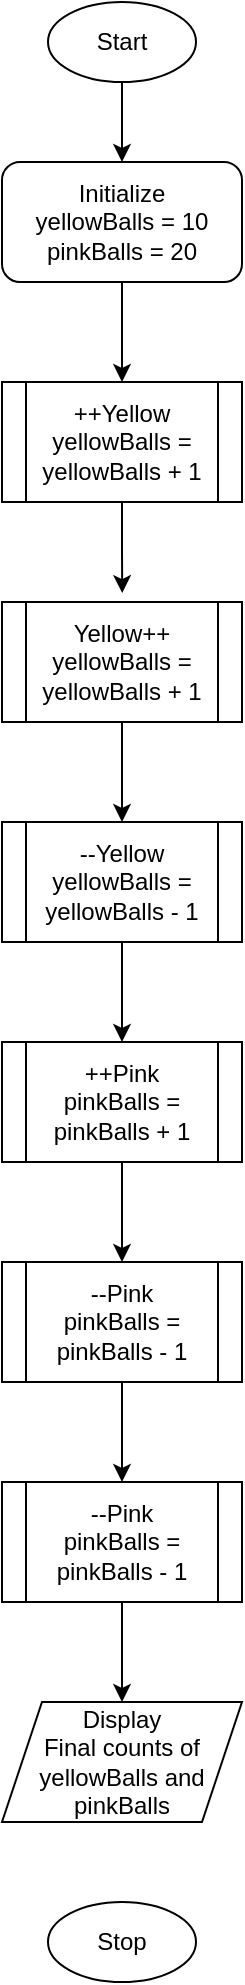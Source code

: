 <mxfile version="21.6.8" type="device">
  <diagram name="Page-1" id="jwHn1keely0I3LA4fcL2">
    <mxGraphModel dx="1020" dy="676" grid="1" gridSize="10" guides="1" tooltips="1" connect="1" arrows="1" fold="1" page="1" pageScale="1" pageWidth="827" pageHeight="1169" math="0" shadow="0">
      <root>
        <mxCell id="0" />
        <mxCell id="1" parent="0" />
        <mxCell id="7PMAl1TRIFQD6mpDS7yO-3" style="edgeStyle=orthogonalEdgeStyle;rounded=0;orthogonalLoop=1;jettySize=auto;html=1;" edge="1" parent="1" source="7PMAl1TRIFQD6mpDS7yO-1" target="7PMAl1TRIFQD6mpDS7yO-2">
          <mxGeometry relative="1" as="geometry" />
        </mxCell>
        <mxCell id="7PMAl1TRIFQD6mpDS7yO-1" value="Start" style="ellipse;whiteSpace=wrap;html=1;" vertex="1" parent="1">
          <mxGeometry x="377" y="50" width="74" height="40" as="geometry" />
        </mxCell>
        <mxCell id="7PMAl1TRIFQD6mpDS7yO-18" style="edgeStyle=orthogonalEdgeStyle;rounded=0;orthogonalLoop=1;jettySize=auto;html=1;entryX=0.5;entryY=0;entryDx=0;entryDy=0;" edge="1" parent="1" source="7PMAl1TRIFQD6mpDS7yO-2" target="7PMAl1TRIFQD6mpDS7yO-4">
          <mxGeometry relative="1" as="geometry" />
        </mxCell>
        <mxCell id="7PMAl1TRIFQD6mpDS7yO-2" value="Initialize&lt;br&gt;yellowBalls = 10&lt;br&gt;pinkBalls = 20" style="rounded=1;whiteSpace=wrap;html=1;" vertex="1" parent="1">
          <mxGeometry x="354" y="130" width="120" height="60" as="geometry" />
        </mxCell>
        <mxCell id="7PMAl1TRIFQD6mpDS7yO-17" style="edgeStyle=orthogonalEdgeStyle;rounded=0;orthogonalLoop=1;jettySize=auto;html=1;entryX=0.501;entryY=-0.074;entryDx=0;entryDy=0;entryPerimeter=0;" edge="1" parent="1" source="7PMAl1TRIFQD6mpDS7yO-4" target="7PMAl1TRIFQD6mpDS7yO-5">
          <mxGeometry relative="1" as="geometry" />
        </mxCell>
        <mxCell id="7PMAl1TRIFQD6mpDS7yO-4" value="++Yellow&lt;br&gt;yellowBalls = yellowBalls + 1" style="shape=process;whiteSpace=wrap;html=1;backgroundOutline=1;" vertex="1" parent="1">
          <mxGeometry x="354" y="240" width="120" height="60" as="geometry" />
        </mxCell>
        <mxCell id="7PMAl1TRIFQD6mpDS7yO-16" style="edgeStyle=orthogonalEdgeStyle;rounded=0;orthogonalLoop=1;jettySize=auto;html=1;entryX=0.5;entryY=0;entryDx=0;entryDy=0;" edge="1" parent="1" source="7PMAl1TRIFQD6mpDS7yO-5" target="7PMAl1TRIFQD6mpDS7yO-6">
          <mxGeometry relative="1" as="geometry" />
        </mxCell>
        <mxCell id="7PMAl1TRIFQD6mpDS7yO-5" value="Yellow++&lt;br&gt;yellowBalls = yellowBalls + 1" style="shape=process;whiteSpace=wrap;html=1;backgroundOutline=1;" vertex="1" parent="1">
          <mxGeometry x="354" y="350" width="120" height="60" as="geometry" />
        </mxCell>
        <mxCell id="7PMAl1TRIFQD6mpDS7yO-15" style="edgeStyle=orthogonalEdgeStyle;rounded=0;orthogonalLoop=1;jettySize=auto;html=1;entryX=0.5;entryY=0;entryDx=0;entryDy=0;" edge="1" parent="1" source="7PMAl1TRIFQD6mpDS7yO-6" target="7PMAl1TRIFQD6mpDS7yO-7">
          <mxGeometry relative="1" as="geometry" />
        </mxCell>
        <mxCell id="7PMAl1TRIFQD6mpDS7yO-6" value="--Yellow&lt;br&gt;yellowBalls = yellowBalls - 1" style="shape=process;whiteSpace=wrap;html=1;backgroundOutline=1;" vertex="1" parent="1">
          <mxGeometry x="354" y="460" width="120" height="60" as="geometry" />
        </mxCell>
        <mxCell id="7PMAl1TRIFQD6mpDS7yO-14" style="edgeStyle=orthogonalEdgeStyle;rounded=0;orthogonalLoop=1;jettySize=auto;html=1;entryX=0.5;entryY=0;entryDx=0;entryDy=0;" edge="1" parent="1" source="7PMAl1TRIFQD6mpDS7yO-7" target="7PMAl1TRIFQD6mpDS7yO-9">
          <mxGeometry relative="1" as="geometry" />
        </mxCell>
        <mxCell id="7PMAl1TRIFQD6mpDS7yO-7" value="++Pink&lt;br&gt;pinkBalls = pinkBalls + 1" style="shape=process;whiteSpace=wrap;html=1;backgroundOutline=1;" vertex="1" parent="1">
          <mxGeometry x="354" y="570" width="120" height="60" as="geometry" />
        </mxCell>
        <mxCell id="7PMAl1TRIFQD6mpDS7yO-13" style="edgeStyle=orthogonalEdgeStyle;rounded=0;orthogonalLoop=1;jettySize=auto;html=1;entryX=0.5;entryY=0;entryDx=0;entryDy=0;" edge="1" parent="1" source="7PMAl1TRIFQD6mpDS7yO-9" target="7PMAl1TRIFQD6mpDS7yO-10">
          <mxGeometry relative="1" as="geometry" />
        </mxCell>
        <mxCell id="7PMAl1TRIFQD6mpDS7yO-9" value="--Pink&lt;br&gt;pinkBalls = pinkBalls - 1" style="shape=process;whiteSpace=wrap;html=1;backgroundOutline=1;" vertex="1" parent="1">
          <mxGeometry x="354" y="680" width="120" height="60" as="geometry" />
        </mxCell>
        <mxCell id="7PMAl1TRIFQD6mpDS7yO-12" style="edgeStyle=orthogonalEdgeStyle;rounded=0;orthogonalLoop=1;jettySize=auto;html=1;entryX=0.5;entryY=0;entryDx=0;entryDy=0;" edge="1" parent="1" source="7PMAl1TRIFQD6mpDS7yO-10" target="7PMAl1TRIFQD6mpDS7yO-11">
          <mxGeometry relative="1" as="geometry" />
        </mxCell>
        <mxCell id="7PMAl1TRIFQD6mpDS7yO-10" value="--Pink&lt;br&gt;pinkBalls = pinkBalls - 1" style="shape=process;whiteSpace=wrap;html=1;backgroundOutline=1;" vertex="1" parent="1">
          <mxGeometry x="354" y="790" width="120" height="60" as="geometry" />
        </mxCell>
        <mxCell id="7PMAl1TRIFQD6mpDS7yO-11" value="Display&lt;br&gt;Final counts of yellowBalls and pinkBalls" style="shape=parallelogram;perimeter=parallelogramPerimeter;whiteSpace=wrap;html=1;fixedSize=1;" vertex="1" parent="1">
          <mxGeometry x="354" y="900" width="120" height="60" as="geometry" />
        </mxCell>
        <mxCell id="7PMAl1TRIFQD6mpDS7yO-19" value="Stop" style="ellipse;whiteSpace=wrap;html=1;" vertex="1" parent="1">
          <mxGeometry x="377" y="1000" width="74" height="40" as="geometry" />
        </mxCell>
      </root>
    </mxGraphModel>
  </diagram>
</mxfile>
